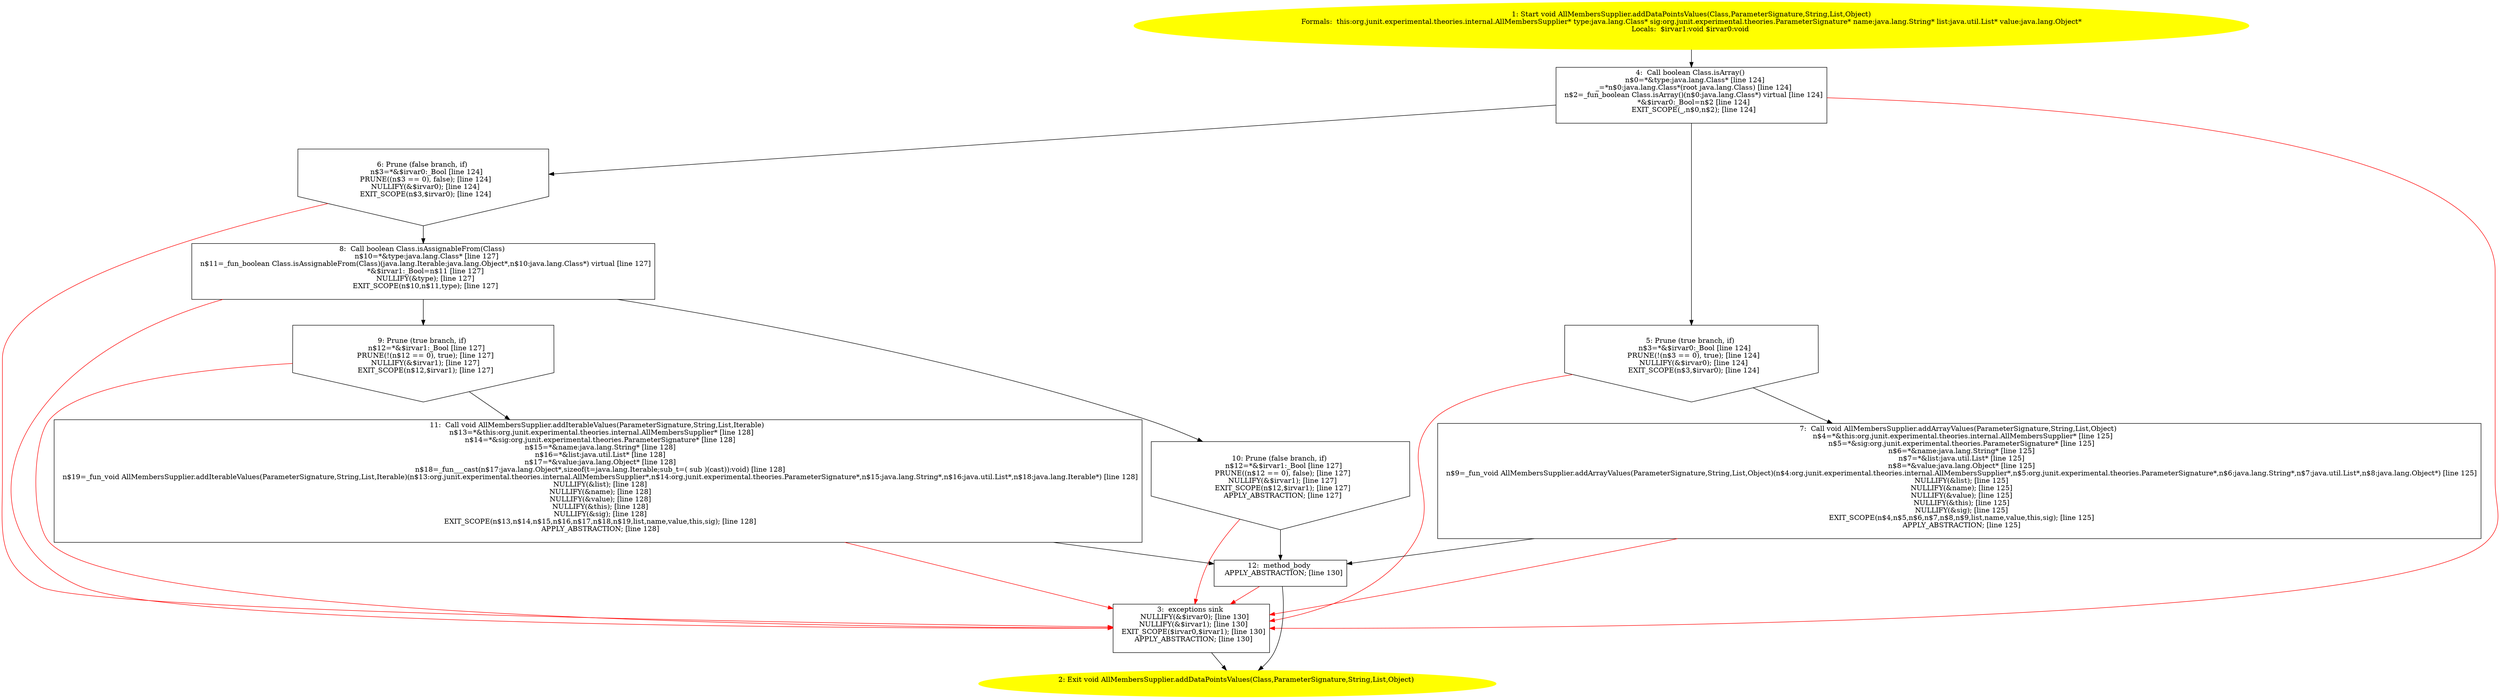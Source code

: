 /* @generated */
digraph cfg {
"org.junit.experimental.theories.internal.AllMembersSupplier.addDataPointsValues(java.lang.Class,org..1c89aa57c4e40391ae75a0223796f9a2_1" [label="1: Start void AllMembersSupplier.addDataPointsValues(Class,ParameterSignature,String,List,Object)\nFormals:  this:org.junit.experimental.theories.internal.AllMembersSupplier* type:java.lang.Class* sig:org.junit.experimental.theories.ParameterSignature* name:java.lang.String* list:java.util.List* value:java.lang.Object*\nLocals:  $irvar1:void $irvar0:void \n  " color=yellow style=filled]
	

	 "org.junit.experimental.theories.internal.AllMembersSupplier.addDataPointsValues(java.lang.Class,org..1c89aa57c4e40391ae75a0223796f9a2_1" -> "org.junit.experimental.theories.internal.AllMembersSupplier.addDataPointsValues(java.lang.Class,org..1c89aa57c4e40391ae75a0223796f9a2_4" ;
"org.junit.experimental.theories.internal.AllMembersSupplier.addDataPointsValues(java.lang.Class,org..1c89aa57c4e40391ae75a0223796f9a2_2" [label="2: Exit void AllMembersSupplier.addDataPointsValues(Class,ParameterSignature,String,List,Object) \n  " color=yellow style=filled]
	

"org.junit.experimental.theories.internal.AllMembersSupplier.addDataPointsValues(java.lang.Class,org..1c89aa57c4e40391ae75a0223796f9a2_3" [label="3:  exceptions sink \n   NULLIFY(&$irvar0); [line 130]\n  NULLIFY(&$irvar1); [line 130]\n  EXIT_SCOPE($irvar0,$irvar1); [line 130]\n  APPLY_ABSTRACTION; [line 130]\n " shape="box"]
	

	 "org.junit.experimental.theories.internal.AllMembersSupplier.addDataPointsValues(java.lang.Class,org..1c89aa57c4e40391ae75a0223796f9a2_3" -> "org.junit.experimental.theories.internal.AllMembersSupplier.addDataPointsValues(java.lang.Class,org..1c89aa57c4e40391ae75a0223796f9a2_2" ;
"org.junit.experimental.theories.internal.AllMembersSupplier.addDataPointsValues(java.lang.Class,org..1c89aa57c4e40391ae75a0223796f9a2_4" [label="4:  Call boolean Class.isArray() \n   n$0=*&type:java.lang.Class* [line 124]\n  _=*n$0:java.lang.Class*(root java.lang.Class) [line 124]\n  n$2=_fun_boolean Class.isArray()(n$0:java.lang.Class*) virtual [line 124]\n  *&$irvar0:_Bool=n$2 [line 124]\n  EXIT_SCOPE(_,n$0,n$2); [line 124]\n " shape="box"]
	

	 "org.junit.experimental.theories.internal.AllMembersSupplier.addDataPointsValues(java.lang.Class,org..1c89aa57c4e40391ae75a0223796f9a2_4" -> "org.junit.experimental.theories.internal.AllMembersSupplier.addDataPointsValues(java.lang.Class,org..1c89aa57c4e40391ae75a0223796f9a2_5" ;
	 "org.junit.experimental.theories.internal.AllMembersSupplier.addDataPointsValues(java.lang.Class,org..1c89aa57c4e40391ae75a0223796f9a2_4" -> "org.junit.experimental.theories.internal.AllMembersSupplier.addDataPointsValues(java.lang.Class,org..1c89aa57c4e40391ae75a0223796f9a2_6" ;
	 "org.junit.experimental.theories.internal.AllMembersSupplier.addDataPointsValues(java.lang.Class,org..1c89aa57c4e40391ae75a0223796f9a2_4" -> "org.junit.experimental.theories.internal.AllMembersSupplier.addDataPointsValues(java.lang.Class,org..1c89aa57c4e40391ae75a0223796f9a2_3" [color="red" ];
"org.junit.experimental.theories.internal.AllMembersSupplier.addDataPointsValues(java.lang.Class,org..1c89aa57c4e40391ae75a0223796f9a2_5" [label="5: Prune (true branch, if) \n   n$3=*&$irvar0:_Bool [line 124]\n  PRUNE(!(n$3 == 0), true); [line 124]\n  NULLIFY(&$irvar0); [line 124]\n  EXIT_SCOPE(n$3,$irvar0); [line 124]\n " shape="invhouse"]
	

	 "org.junit.experimental.theories.internal.AllMembersSupplier.addDataPointsValues(java.lang.Class,org..1c89aa57c4e40391ae75a0223796f9a2_5" -> "org.junit.experimental.theories.internal.AllMembersSupplier.addDataPointsValues(java.lang.Class,org..1c89aa57c4e40391ae75a0223796f9a2_7" ;
	 "org.junit.experimental.theories.internal.AllMembersSupplier.addDataPointsValues(java.lang.Class,org..1c89aa57c4e40391ae75a0223796f9a2_5" -> "org.junit.experimental.theories.internal.AllMembersSupplier.addDataPointsValues(java.lang.Class,org..1c89aa57c4e40391ae75a0223796f9a2_3" [color="red" ];
"org.junit.experimental.theories.internal.AllMembersSupplier.addDataPointsValues(java.lang.Class,org..1c89aa57c4e40391ae75a0223796f9a2_6" [label="6: Prune (false branch, if) \n   n$3=*&$irvar0:_Bool [line 124]\n  PRUNE((n$3 == 0), false); [line 124]\n  NULLIFY(&$irvar0); [line 124]\n  EXIT_SCOPE(n$3,$irvar0); [line 124]\n " shape="invhouse"]
	

	 "org.junit.experimental.theories.internal.AllMembersSupplier.addDataPointsValues(java.lang.Class,org..1c89aa57c4e40391ae75a0223796f9a2_6" -> "org.junit.experimental.theories.internal.AllMembersSupplier.addDataPointsValues(java.lang.Class,org..1c89aa57c4e40391ae75a0223796f9a2_8" ;
	 "org.junit.experimental.theories.internal.AllMembersSupplier.addDataPointsValues(java.lang.Class,org..1c89aa57c4e40391ae75a0223796f9a2_6" -> "org.junit.experimental.theories.internal.AllMembersSupplier.addDataPointsValues(java.lang.Class,org..1c89aa57c4e40391ae75a0223796f9a2_3" [color="red" ];
"org.junit.experimental.theories.internal.AllMembersSupplier.addDataPointsValues(java.lang.Class,org..1c89aa57c4e40391ae75a0223796f9a2_7" [label="7:  Call void AllMembersSupplier.addArrayValues(ParameterSignature,String,List,Object) \n   n$4=*&this:org.junit.experimental.theories.internal.AllMembersSupplier* [line 125]\n  n$5=*&sig:org.junit.experimental.theories.ParameterSignature* [line 125]\n  n$6=*&name:java.lang.String* [line 125]\n  n$7=*&list:java.util.List* [line 125]\n  n$8=*&value:java.lang.Object* [line 125]\n  n$9=_fun_void AllMembersSupplier.addArrayValues(ParameterSignature,String,List,Object)(n$4:org.junit.experimental.theories.internal.AllMembersSupplier*,n$5:org.junit.experimental.theories.ParameterSignature*,n$6:java.lang.String*,n$7:java.util.List*,n$8:java.lang.Object*) [line 125]\n  NULLIFY(&list); [line 125]\n  NULLIFY(&name); [line 125]\n  NULLIFY(&value); [line 125]\n  NULLIFY(&this); [line 125]\n  NULLIFY(&sig); [line 125]\n  EXIT_SCOPE(n$4,n$5,n$6,n$7,n$8,n$9,list,name,value,this,sig); [line 125]\n  APPLY_ABSTRACTION; [line 125]\n " shape="box"]
	

	 "org.junit.experimental.theories.internal.AllMembersSupplier.addDataPointsValues(java.lang.Class,org..1c89aa57c4e40391ae75a0223796f9a2_7" -> "org.junit.experimental.theories.internal.AllMembersSupplier.addDataPointsValues(java.lang.Class,org..1c89aa57c4e40391ae75a0223796f9a2_12" ;
	 "org.junit.experimental.theories.internal.AllMembersSupplier.addDataPointsValues(java.lang.Class,org..1c89aa57c4e40391ae75a0223796f9a2_7" -> "org.junit.experimental.theories.internal.AllMembersSupplier.addDataPointsValues(java.lang.Class,org..1c89aa57c4e40391ae75a0223796f9a2_3" [color="red" ];
"org.junit.experimental.theories.internal.AllMembersSupplier.addDataPointsValues(java.lang.Class,org..1c89aa57c4e40391ae75a0223796f9a2_8" [label="8:  Call boolean Class.isAssignableFrom(Class) \n   n$10=*&type:java.lang.Class* [line 127]\n  n$11=_fun_boolean Class.isAssignableFrom(Class)(java.lang.Iterable:java.lang.Object*,n$10:java.lang.Class*) virtual [line 127]\n  *&$irvar1:_Bool=n$11 [line 127]\n  NULLIFY(&type); [line 127]\n  EXIT_SCOPE(n$10,n$11,type); [line 127]\n " shape="box"]
	

	 "org.junit.experimental.theories.internal.AllMembersSupplier.addDataPointsValues(java.lang.Class,org..1c89aa57c4e40391ae75a0223796f9a2_8" -> "org.junit.experimental.theories.internal.AllMembersSupplier.addDataPointsValues(java.lang.Class,org..1c89aa57c4e40391ae75a0223796f9a2_9" ;
	 "org.junit.experimental.theories.internal.AllMembersSupplier.addDataPointsValues(java.lang.Class,org..1c89aa57c4e40391ae75a0223796f9a2_8" -> "org.junit.experimental.theories.internal.AllMembersSupplier.addDataPointsValues(java.lang.Class,org..1c89aa57c4e40391ae75a0223796f9a2_10" ;
	 "org.junit.experimental.theories.internal.AllMembersSupplier.addDataPointsValues(java.lang.Class,org..1c89aa57c4e40391ae75a0223796f9a2_8" -> "org.junit.experimental.theories.internal.AllMembersSupplier.addDataPointsValues(java.lang.Class,org..1c89aa57c4e40391ae75a0223796f9a2_3" [color="red" ];
"org.junit.experimental.theories.internal.AllMembersSupplier.addDataPointsValues(java.lang.Class,org..1c89aa57c4e40391ae75a0223796f9a2_9" [label="9: Prune (true branch, if) \n   n$12=*&$irvar1:_Bool [line 127]\n  PRUNE(!(n$12 == 0), true); [line 127]\n  NULLIFY(&$irvar1); [line 127]\n  EXIT_SCOPE(n$12,$irvar1); [line 127]\n " shape="invhouse"]
	

	 "org.junit.experimental.theories.internal.AllMembersSupplier.addDataPointsValues(java.lang.Class,org..1c89aa57c4e40391ae75a0223796f9a2_9" -> "org.junit.experimental.theories.internal.AllMembersSupplier.addDataPointsValues(java.lang.Class,org..1c89aa57c4e40391ae75a0223796f9a2_11" ;
	 "org.junit.experimental.theories.internal.AllMembersSupplier.addDataPointsValues(java.lang.Class,org..1c89aa57c4e40391ae75a0223796f9a2_9" -> "org.junit.experimental.theories.internal.AllMembersSupplier.addDataPointsValues(java.lang.Class,org..1c89aa57c4e40391ae75a0223796f9a2_3" [color="red" ];
"org.junit.experimental.theories.internal.AllMembersSupplier.addDataPointsValues(java.lang.Class,org..1c89aa57c4e40391ae75a0223796f9a2_10" [label="10: Prune (false branch, if) \n   n$12=*&$irvar1:_Bool [line 127]\n  PRUNE((n$12 == 0), false); [line 127]\n  NULLIFY(&$irvar1); [line 127]\n  EXIT_SCOPE(n$12,$irvar1); [line 127]\n  APPLY_ABSTRACTION; [line 127]\n " shape="invhouse"]
	

	 "org.junit.experimental.theories.internal.AllMembersSupplier.addDataPointsValues(java.lang.Class,org..1c89aa57c4e40391ae75a0223796f9a2_10" -> "org.junit.experimental.theories.internal.AllMembersSupplier.addDataPointsValues(java.lang.Class,org..1c89aa57c4e40391ae75a0223796f9a2_12" ;
	 "org.junit.experimental.theories.internal.AllMembersSupplier.addDataPointsValues(java.lang.Class,org..1c89aa57c4e40391ae75a0223796f9a2_10" -> "org.junit.experimental.theories.internal.AllMembersSupplier.addDataPointsValues(java.lang.Class,org..1c89aa57c4e40391ae75a0223796f9a2_3" [color="red" ];
"org.junit.experimental.theories.internal.AllMembersSupplier.addDataPointsValues(java.lang.Class,org..1c89aa57c4e40391ae75a0223796f9a2_11" [label="11:  Call void AllMembersSupplier.addIterableValues(ParameterSignature,String,List,Iterable) \n   n$13=*&this:org.junit.experimental.theories.internal.AllMembersSupplier* [line 128]\n  n$14=*&sig:org.junit.experimental.theories.ParameterSignature* [line 128]\n  n$15=*&name:java.lang.String* [line 128]\n  n$16=*&list:java.util.List* [line 128]\n  n$17=*&value:java.lang.Object* [line 128]\n  n$18=_fun___cast(n$17:java.lang.Object*,sizeof(t=java.lang.Iterable;sub_t=( sub )(cast)):void) [line 128]\n  n$19=_fun_void AllMembersSupplier.addIterableValues(ParameterSignature,String,List,Iterable)(n$13:org.junit.experimental.theories.internal.AllMembersSupplier*,n$14:org.junit.experimental.theories.ParameterSignature*,n$15:java.lang.String*,n$16:java.util.List*,n$18:java.lang.Iterable*) [line 128]\n  NULLIFY(&list); [line 128]\n  NULLIFY(&name); [line 128]\n  NULLIFY(&value); [line 128]\n  NULLIFY(&this); [line 128]\n  NULLIFY(&sig); [line 128]\n  EXIT_SCOPE(n$13,n$14,n$15,n$16,n$17,n$18,n$19,list,name,value,this,sig); [line 128]\n  APPLY_ABSTRACTION; [line 128]\n " shape="box"]
	

	 "org.junit.experimental.theories.internal.AllMembersSupplier.addDataPointsValues(java.lang.Class,org..1c89aa57c4e40391ae75a0223796f9a2_11" -> "org.junit.experimental.theories.internal.AllMembersSupplier.addDataPointsValues(java.lang.Class,org..1c89aa57c4e40391ae75a0223796f9a2_12" ;
	 "org.junit.experimental.theories.internal.AllMembersSupplier.addDataPointsValues(java.lang.Class,org..1c89aa57c4e40391ae75a0223796f9a2_11" -> "org.junit.experimental.theories.internal.AllMembersSupplier.addDataPointsValues(java.lang.Class,org..1c89aa57c4e40391ae75a0223796f9a2_3" [color="red" ];
"org.junit.experimental.theories.internal.AllMembersSupplier.addDataPointsValues(java.lang.Class,org..1c89aa57c4e40391ae75a0223796f9a2_12" [label="12:  method_body \n   APPLY_ABSTRACTION; [line 130]\n " shape="box"]
	

	 "org.junit.experimental.theories.internal.AllMembersSupplier.addDataPointsValues(java.lang.Class,org..1c89aa57c4e40391ae75a0223796f9a2_12" -> "org.junit.experimental.theories.internal.AllMembersSupplier.addDataPointsValues(java.lang.Class,org..1c89aa57c4e40391ae75a0223796f9a2_2" ;
	 "org.junit.experimental.theories.internal.AllMembersSupplier.addDataPointsValues(java.lang.Class,org..1c89aa57c4e40391ae75a0223796f9a2_12" -> "org.junit.experimental.theories.internal.AllMembersSupplier.addDataPointsValues(java.lang.Class,org..1c89aa57c4e40391ae75a0223796f9a2_3" [color="red" ];
}
